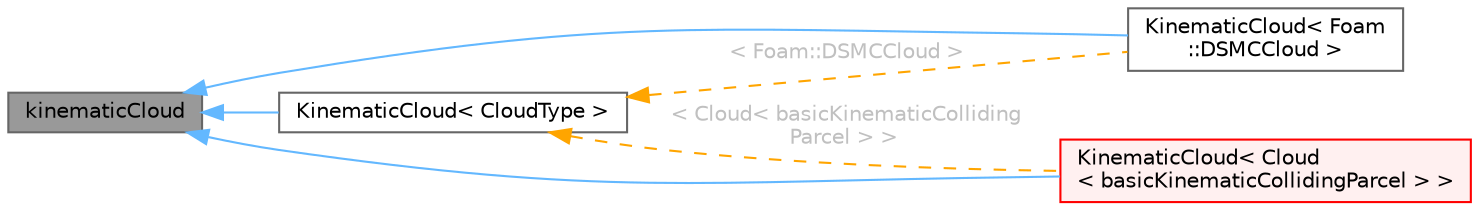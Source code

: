 digraph "kinematicCloud"
{
 // LATEX_PDF_SIZE
  bgcolor="transparent";
  edge [fontname=Helvetica,fontsize=10,labelfontname=Helvetica,labelfontsize=10];
  node [fontname=Helvetica,fontsize=10,shape=box,height=0.2,width=0.4];
  rankdir="LR";
  Node1 [id="Node000001",label="kinematicCloud",height=0.2,width=0.4,color="gray40", fillcolor="grey60", style="filled", fontcolor="black",tooltip="Virtual abstract base class for templated KinematicCloud."];
  Node1 -> Node2 [id="edge1_Node000001_Node000002",dir="back",color="steelblue1",style="solid",tooltip=" "];
  Node2 [id="Node000002",label="KinematicCloud\< Foam\l::DSMCCloud \>",height=0.2,width=0.4,color="gray40", fillcolor="white", style="filled",URL="$classFoam_1_1KinematicCloud.html",tooltip=" "];
  Node1 -> Node3 [id="edge2_Node000001_Node000003",dir="back",color="steelblue1",style="solid",tooltip=" "];
  Node3 [id="Node000003",label="KinematicCloud\< Cloud\l\< basicKinematicCollidingParcel \> \>",height=0.2,width=0.4,color="red", fillcolor="#FFF0F0", style="filled",URL="$classFoam_1_1KinematicCloud.html",tooltip=" "];
  Node1 -> Node5 [id="edge3_Node000001_Node000005",dir="back",color="steelblue1",style="solid",tooltip=" "];
  Node5 [id="Node000005",label="KinematicCloud\< CloudType \>",height=0.2,width=0.4,color="gray40", fillcolor="white", style="filled",URL="$classFoam_1_1KinematicCloud.html",tooltip="Templated base class for kinematic cloud."];
  Node5 -> Node2 [id="edge4_Node000005_Node000002",dir="back",color="orange",style="dashed",tooltip=" ",label=" \< Foam::DSMCCloud \>",fontcolor="grey" ];
  Node5 -> Node3 [id="edge5_Node000005_Node000003",dir="back",color="orange",style="dashed",tooltip=" ",label=" \< Cloud\< basicKinematicColliding\lParcel \> \>",fontcolor="grey" ];
}
